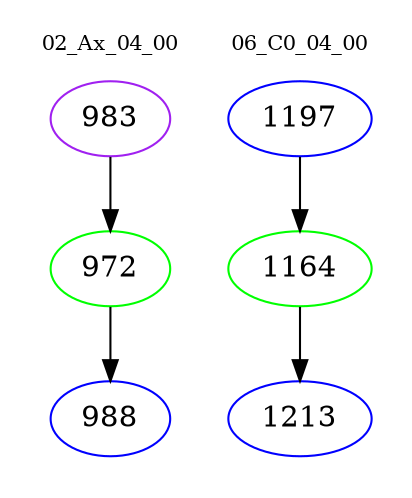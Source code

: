 digraph{
subgraph cluster_0 {
color = white
label = "02_Ax_04_00";
fontsize=10;
T0_983 [label="983", color="purple"]
T0_983 -> T0_972 [color="black"]
T0_972 [label="972", color="green"]
T0_972 -> T0_988 [color="black"]
T0_988 [label="988", color="blue"]
}
subgraph cluster_1 {
color = white
label = "06_C0_04_00";
fontsize=10;
T1_1197 [label="1197", color="blue"]
T1_1197 -> T1_1164 [color="black"]
T1_1164 [label="1164", color="green"]
T1_1164 -> T1_1213 [color="black"]
T1_1213 [label="1213", color="blue"]
}
}
